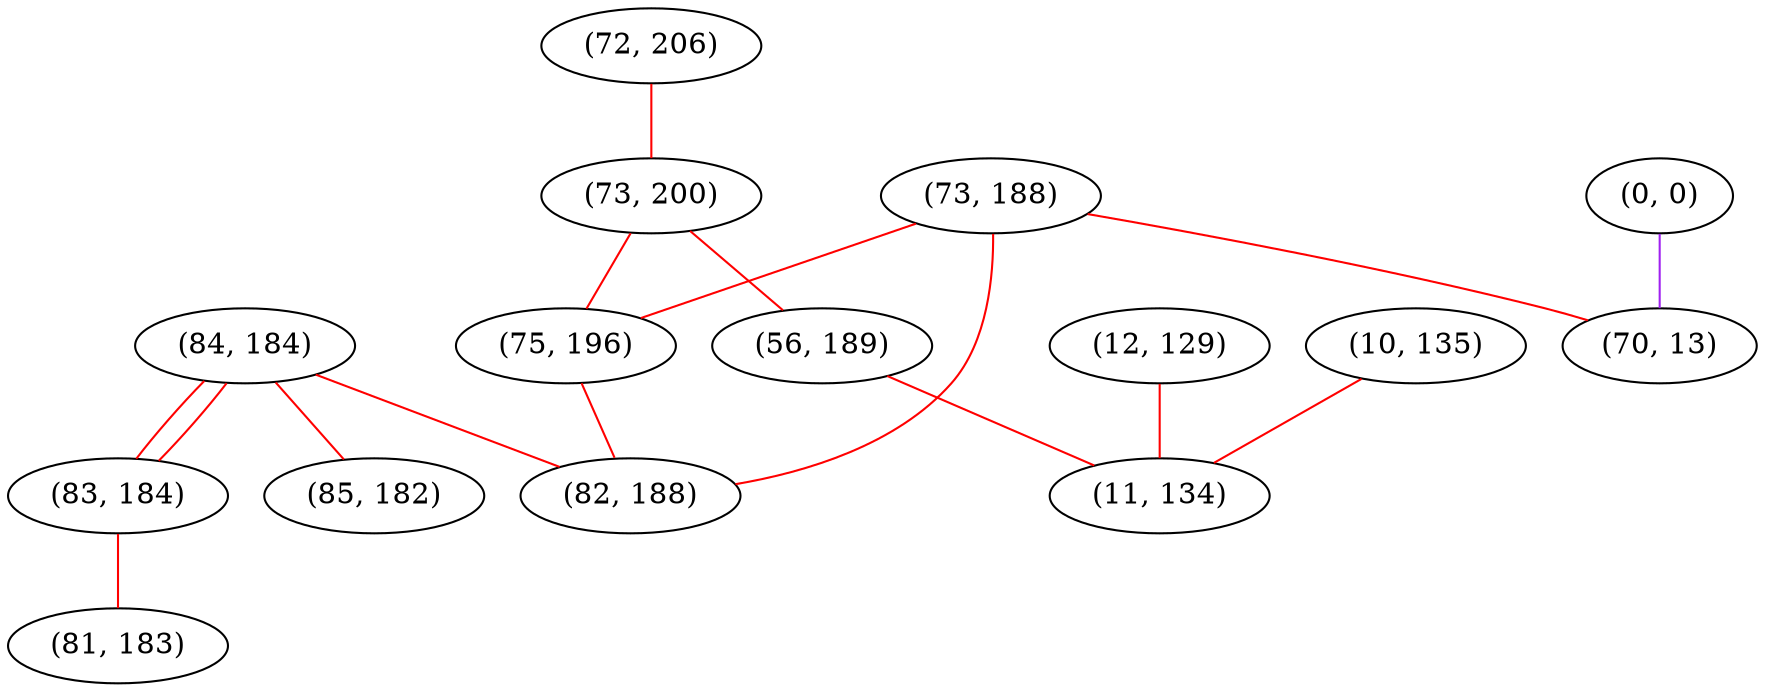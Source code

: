 graph "" {
"(72, 206)";
"(0, 0)";
"(12, 129)";
"(84, 184)";
"(10, 135)";
"(73, 200)";
"(83, 184)";
"(73, 188)";
"(75, 196)";
"(85, 182)";
"(82, 188)";
"(70, 13)";
"(81, 183)";
"(56, 189)";
"(11, 134)";
"(72, 206)" -- "(73, 200)"  [color=red, key=0, weight=1];
"(0, 0)" -- "(70, 13)"  [color=purple, key=0, weight=4];
"(12, 129)" -- "(11, 134)"  [color=red, key=0, weight=1];
"(84, 184)" -- "(83, 184)"  [color=red, key=0, weight=1];
"(84, 184)" -- "(83, 184)"  [color=red, key=1, weight=1];
"(84, 184)" -- "(85, 182)"  [color=red, key=0, weight=1];
"(84, 184)" -- "(82, 188)"  [color=red, key=0, weight=1];
"(10, 135)" -- "(11, 134)"  [color=red, key=0, weight=1];
"(73, 200)" -- "(75, 196)"  [color=red, key=0, weight=1];
"(73, 200)" -- "(56, 189)"  [color=red, key=0, weight=1];
"(83, 184)" -- "(81, 183)"  [color=red, key=0, weight=1];
"(73, 188)" -- "(75, 196)"  [color=red, key=0, weight=1];
"(73, 188)" -- "(82, 188)"  [color=red, key=0, weight=1];
"(73, 188)" -- "(70, 13)"  [color=red, key=0, weight=1];
"(75, 196)" -- "(82, 188)"  [color=red, key=0, weight=1];
"(56, 189)" -- "(11, 134)"  [color=red, key=0, weight=1];
}
